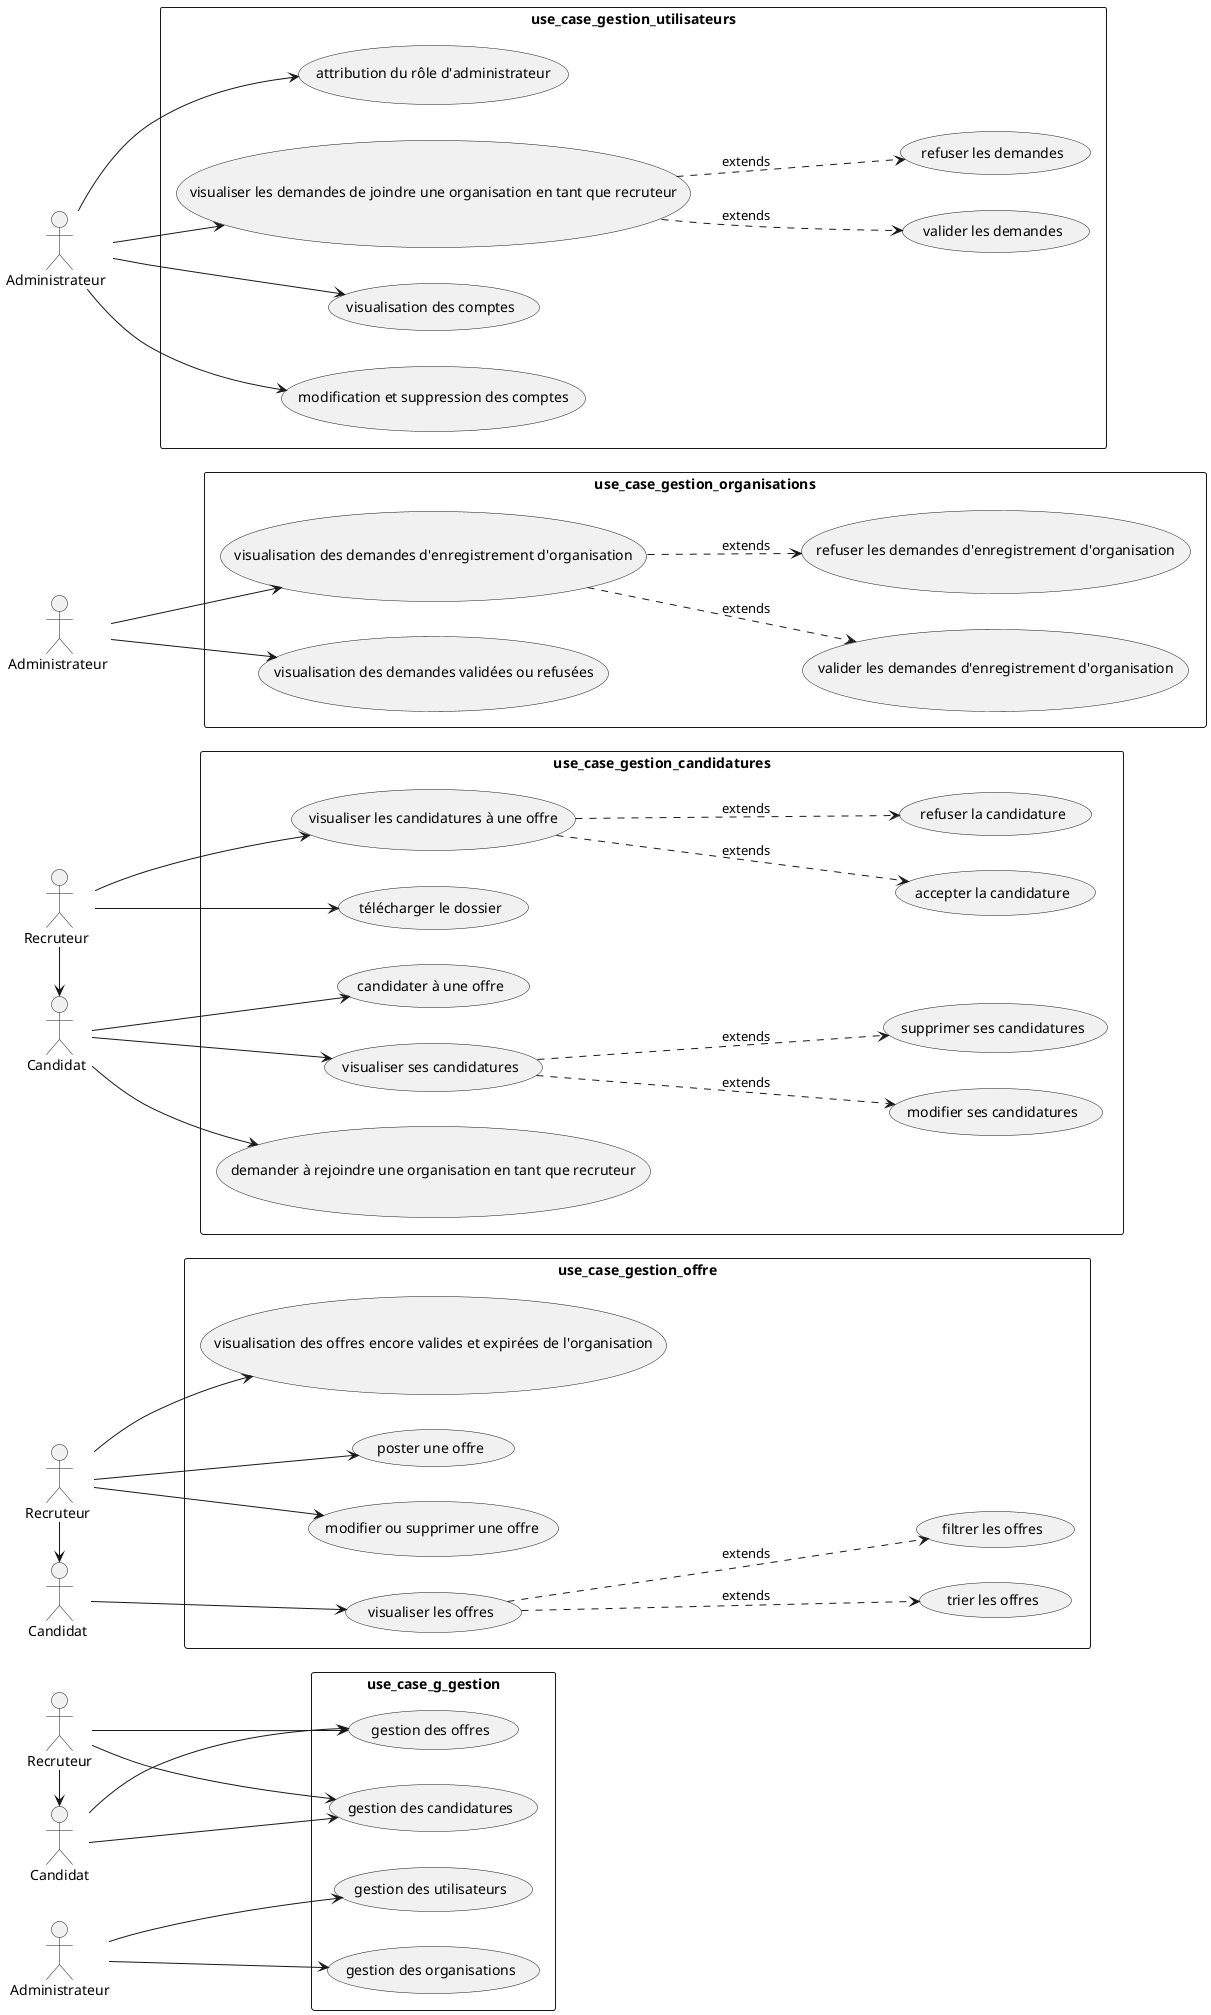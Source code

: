 @startuml

left to right direction
rectangle use_case_g_gestion{
"gestion des offres" as (f1)
"gestion des candidatures" as (f2)
"gestion des utilisateurs" as (f3)
"gestion des organisations" as (f4)
}


rectangle use_case_gestion_organisations{
"visualisation des demandes d'enregistrement d'organisation" as (f5)
"valider les demandes d'enregistrement d'organisation" as (f6)
"refuser les demandes d'enregistrement d'organisation" as (f7)
"visualisation des demandes validées ou refusées" as (f8)
}


rectangle use_case_gestion_utilisateurs{
"visualisation des comptes" as (f9)
"modification et suppression des comptes" as (f10)
"attribution du rôle d'administrateur" as (f11)
"visualiser les demandes de joindre une organisation en tant que recruteur" as (f12)
"valider les demandes" as (f13)
"refuser les demandes" as (f14)
}


rectangle use_case_gestion_offre{
"visualisation des offres encore valides et expirées de l'organisation" as (f15)
"poster une offre" as (f16)
"modifier ou supprimer une offre" as (f17)
"visualiser les offres" as (f18)
"trier les offres" as (f19)
"filtrer les offres" as (f20)
}


rectangle use_case_gestion_candidatures{
"visualiser les candidatures à une offre" as (f21)
"accepter la candidature" as (f22)
"refuser la candidature" as (f23)
"télécharger le dossier" as (f24)
"candidater à une offre" as (f25)
"visualiser ses candidatures" as (f26)
"modifier ses candidatures" as (f27)
"supprimer ses candidatures" as (f28)
"demander à rejoindre une organisation en tant que recruteur" as (f29)
}


(f5) ..> (f6) : extends
(f5) ..> (f7) : extends
(f12) ..> (f13) : extends
(f12) ..> (f14) : extends
(f18) ..> (f19) : extends
(f18) ..> (f20) : extends
(f26) ..> (f27) : extends
(f26) ..> (f28) : extends
(f21) ..> (f22) : extends
(f21) ..> (f23) : extends

:Recruteur: -> :Candidat:
:Candidat: --> (f1)
:Candidat: --> (f2)
:Recruteur: --> (f1)
:Recruteur: --> (f2)
:Administrateur: --> (f3)
:Administrateur: --> (f4)
:Administrateur : --> (f5)
:Administrateur : --> (f8)
:Administrateur  : --> (f9)
:Administrateur  : --> (f10)
:Administrateur  : --> (f11)
:Administrateur  : --> (f12)
:Candidat : --> (f18)
:Recruteur : -> :Candidat :
:Recruteur : --> (f15)
:Recruteur : --> (f16)
:Recruteur : --> (f17)
:Recruteur  : -> :Candidat  :
:Candidat  : --> (f25)
:Candidat  : --> (f26)
:Candidat  : --> (f29)
:Recruteur  : --> (f21)
:Recruteur  : --> (f24)


@enduml
